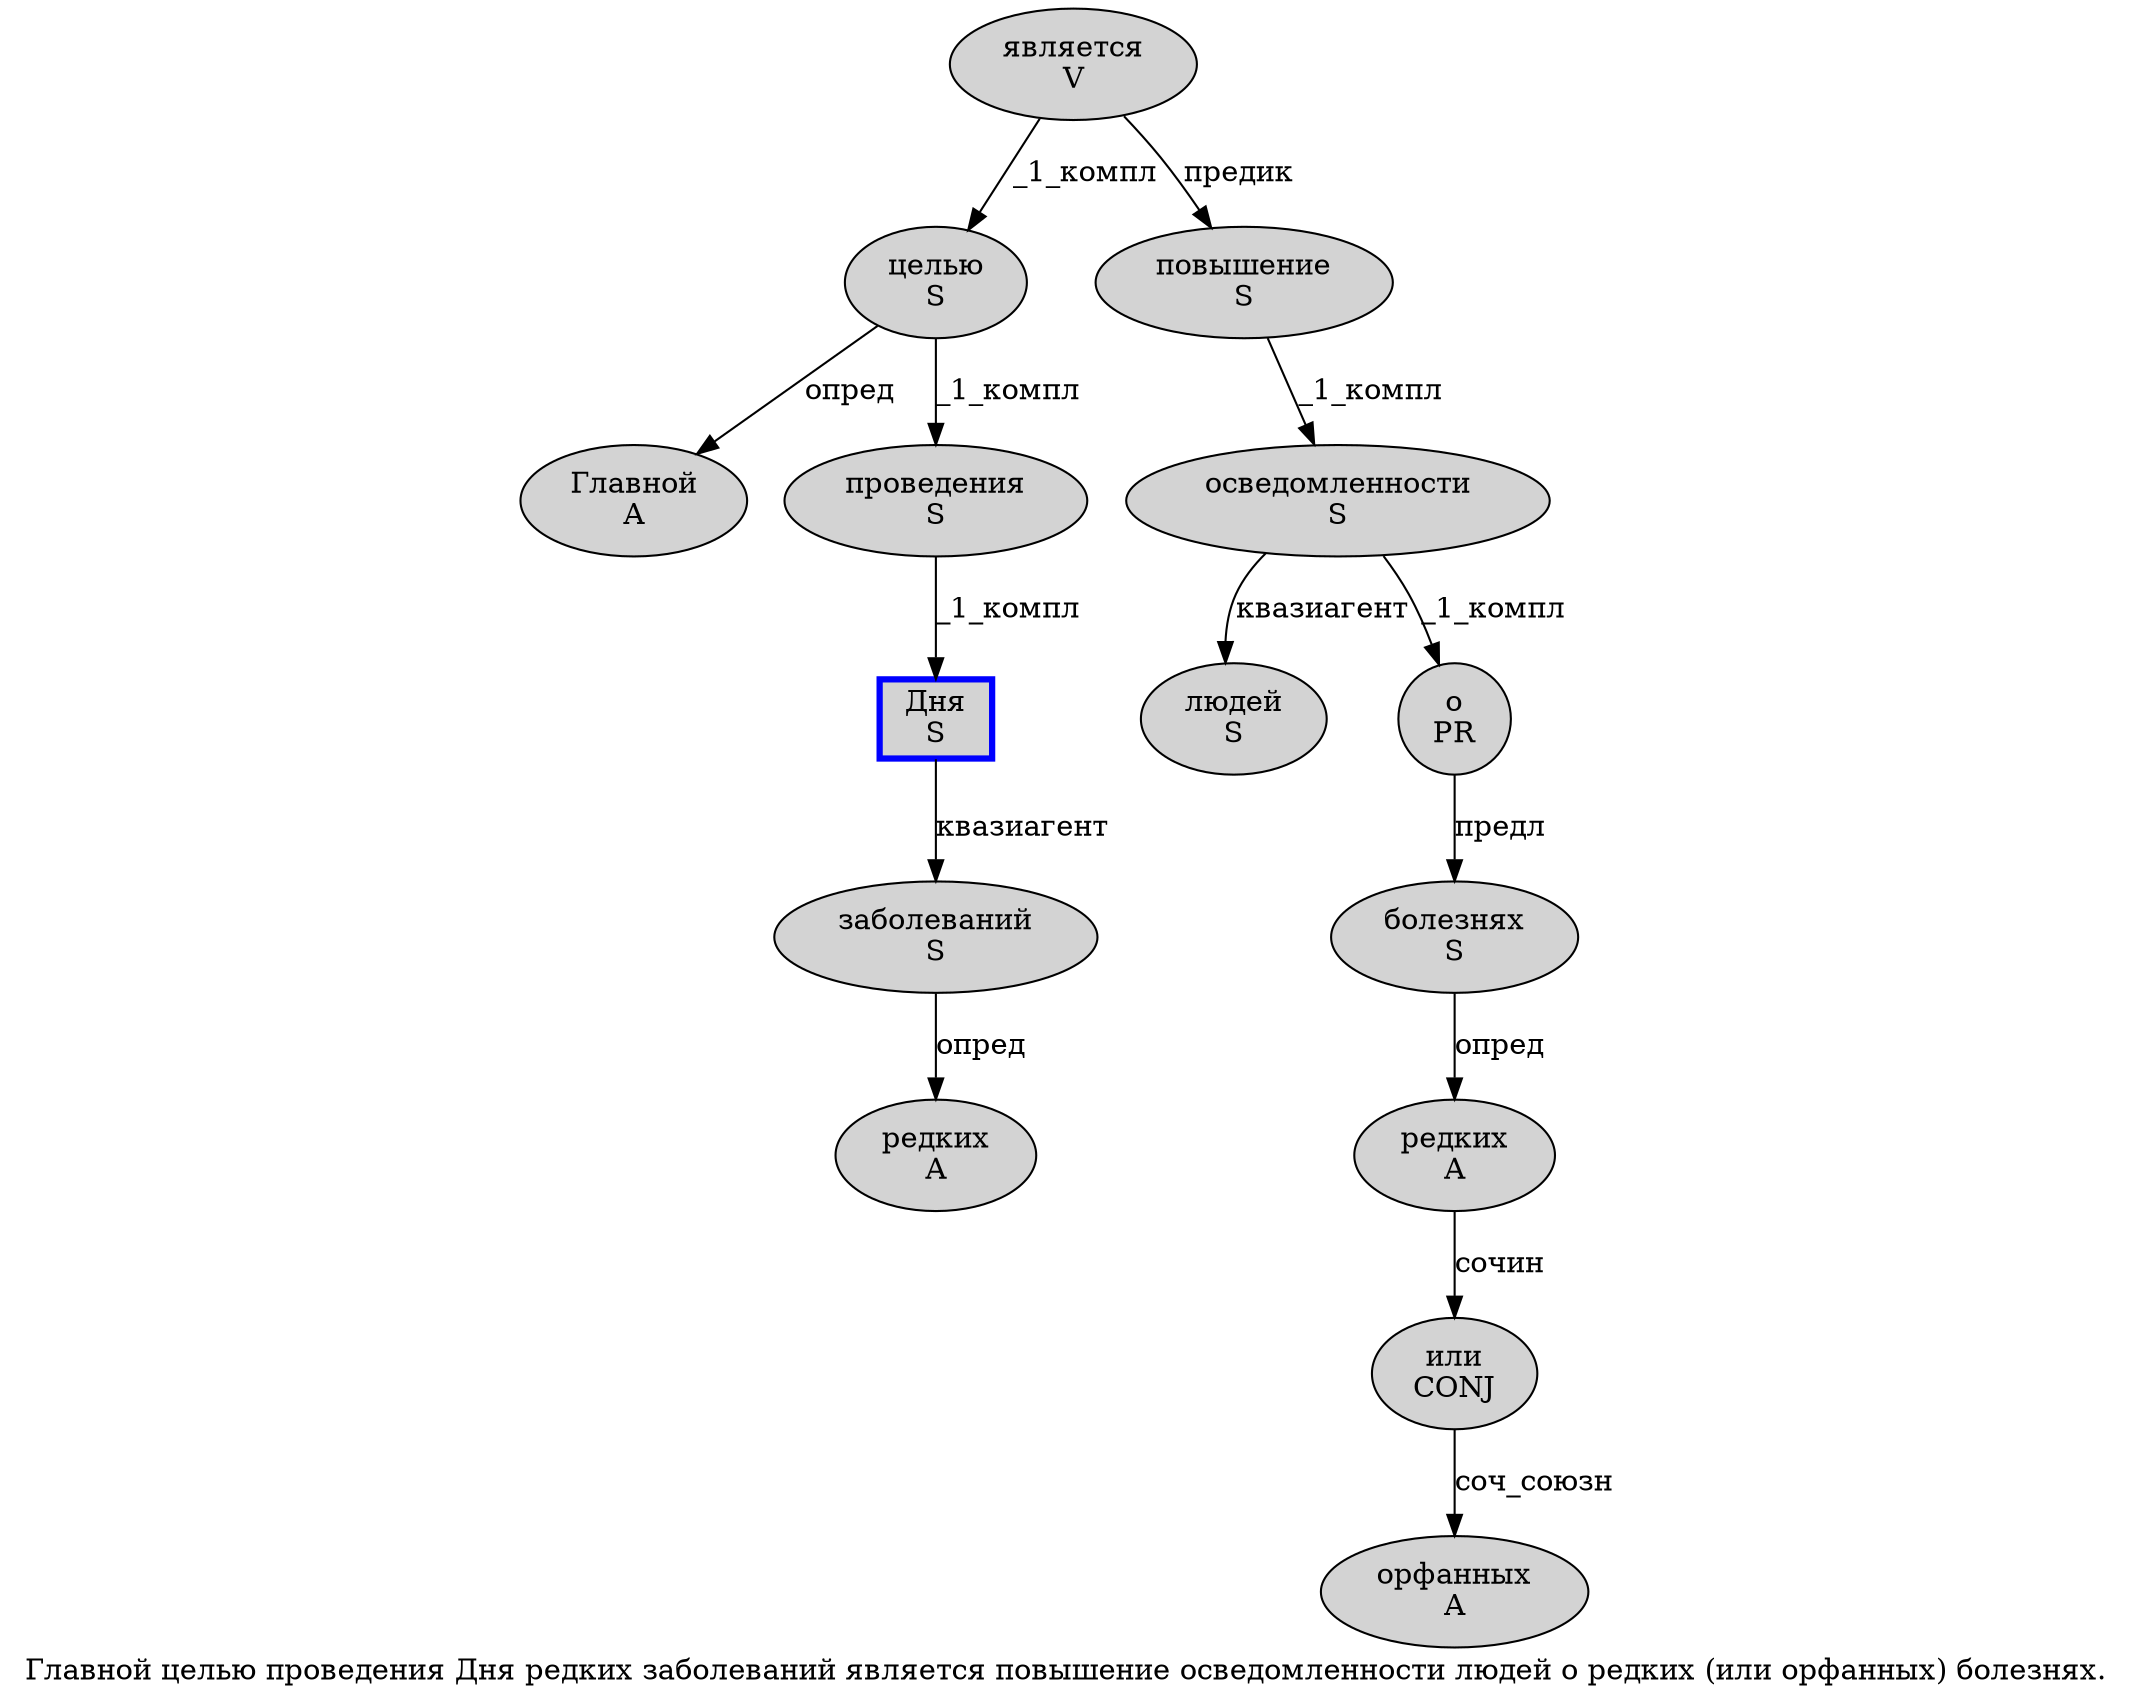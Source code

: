 digraph SENTENCE_485 {
	graph [label="Главной целью проведения Дня редких заболеваний является повышение осведомленности людей о редких (или орфанных) болезнях."]
	node [style=filled]
		0 [label="Главной
A" color="" fillcolor=lightgray penwidth=1 shape=ellipse]
		1 [label="целью
S" color="" fillcolor=lightgray penwidth=1 shape=ellipse]
		2 [label="проведения
S" color="" fillcolor=lightgray penwidth=1 shape=ellipse]
		3 [label="Дня
S" color=blue fillcolor=lightgray penwidth=3 shape=box]
		4 [label="редких
A" color="" fillcolor=lightgray penwidth=1 shape=ellipse]
		5 [label="заболеваний
S" color="" fillcolor=lightgray penwidth=1 shape=ellipse]
		6 [label="является
V" color="" fillcolor=lightgray penwidth=1 shape=ellipse]
		7 [label="повышение
S" color="" fillcolor=lightgray penwidth=1 shape=ellipse]
		8 [label="осведомленности
S" color="" fillcolor=lightgray penwidth=1 shape=ellipse]
		9 [label="людей
S" color="" fillcolor=lightgray penwidth=1 shape=ellipse]
		10 [label="о
PR" color="" fillcolor=lightgray penwidth=1 shape=ellipse]
		11 [label="редких
A" color="" fillcolor=lightgray penwidth=1 shape=ellipse]
		13 [label="или
CONJ" color="" fillcolor=lightgray penwidth=1 shape=ellipse]
		14 [label="орфанных
A" color="" fillcolor=lightgray penwidth=1 shape=ellipse]
		16 [label="болезнях
S" color="" fillcolor=lightgray penwidth=1 shape=ellipse]
			3 -> 5 [label="квазиагент"]
			10 -> 16 [label="предл"]
			6 -> 1 [label="_1_компл"]
			6 -> 7 [label="предик"]
			1 -> 0 [label="опред"]
			1 -> 2 [label="_1_компл"]
			5 -> 4 [label="опред"]
			8 -> 9 [label="квазиагент"]
			8 -> 10 [label="_1_компл"]
			11 -> 13 [label="сочин"]
			16 -> 11 [label="опред"]
			7 -> 8 [label="_1_компл"]
			2 -> 3 [label="_1_компл"]
			13 -> 14 [label="соч_союзн"]
}